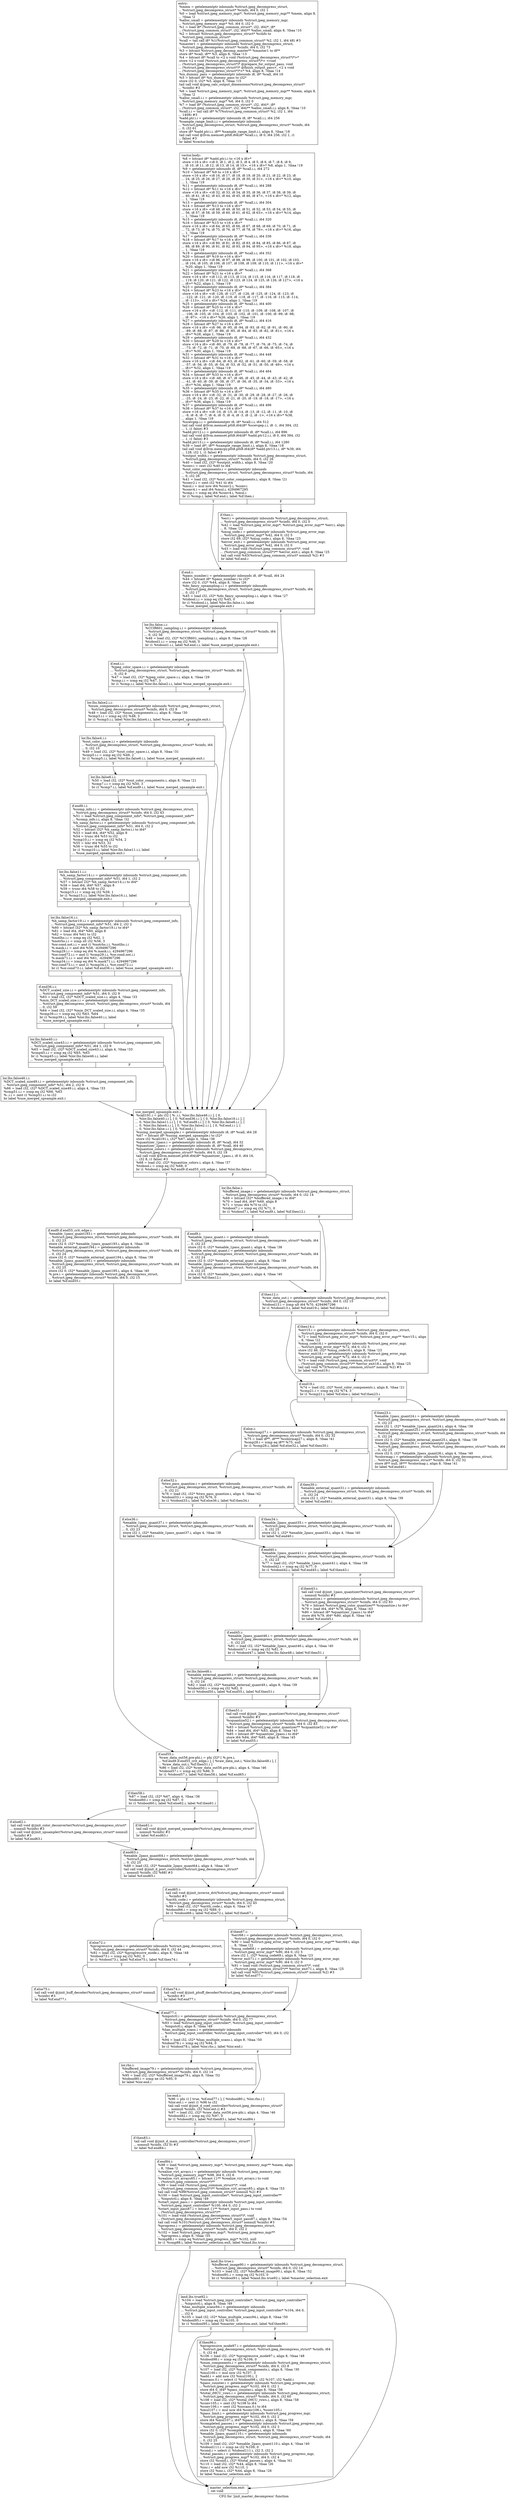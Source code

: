 digraph "CFG for 'jinit_master_decompress' function" {
	label="CFG for 'jinit_master_decompress' function";

	Node0x60f3b10 [shape=record,label="{entry:\l  %mem = getelementptr inbounds %struct.jpeg_decompress_struct,\l... %struct.jpeg_decompress_struct* %cinfo, i64 0, i32 1\l  %0 = load %struct.jpeg_memory_mgr*, %struct.jpeg_memory_mgr** %mem, align 8,\l... !tbaa !2\l  %alloc_small = getelementptr inbounds %struct.jpeg_memory_mgr,\l... %struct.jpeg_memory_mgr* %0, i64 0, i32 0\l  %1 = load i8* (%struct.jpeg_common_struct*, i32, i64)*, i8*\l... (%struct.jpeg_common_struct*, i32, i64)** %alloc_small, align 8, !tbaa !10\l  %2 = bitcast %struct.jpeg_decompress_struct* %cinfo to\l... %struct.jpeg_common_struct*\l  %call = tail call i8* %1(%struct.jpeg_common_struct* %2, i32 1, i64 48) #3\l  %master1 = getelementptr inbounds %struct.jpeg_decompress_struct,\l... %struct.jpeg_decompress_struct* %cinfo, i64 0, i32 73\l  %3 = bitcast %struct.jpeg_decomp_master** %master1 to i8**\l  store i8* %call, i8** %3, align 8, !tbaa !13\l  %4 = bitcast i8* %call to \<2 x void (%struct.jpeg_decompress_struct*)*\>*\l  store \<2 x void (%struct.jpeg_decompress_struct*)*\> \<void\l... (%struct.jpeg_decompress_struct*)* @prepare_for_output_pass, void\l... (%struct.jpeg_decompress_struct*)* @finish_output_pass\>, \<2 x void\l... (%struct.jpeg_decompress_struct*)*\>* %4, align 8, !tbaa !14\l  %is_dummy_pass = getelementptr inbounds i8, i8* %call, i64 16\l  %5 = bitcast i8* %is_dummy_pass to i32*\l  store i32 0, i32* %5, align 8, !tbaa !15\l  tail call void @jpeg_calc_output_dimensions(%struct.jpeg_decompress_struct*\l... %cinfo) #3\l  %6 = load %struct.jpeg_memory_mgr*, %struct.jpeg_memory_mgr** %mem, align 8,\l... !tbaa !2\l  %alloc_small.i.i = getelementptr inbounds %struct.jpeg_memory_mgr,\l... %struct.jpeg_memory_mgr* %6, i64 0, i32 0\l  %7 = load i8* (%struct.jpeg_common_struct*, i32, i64)*, i8*\l... (%struct.jpeg_common_struct*, i32, i64)** %alloc_small.i.i, align 8, !tbaa !10\l  %call.i.i = tail call i8* %7(%struct.jpeg_common_struct* %2, i32 1, i64\l... 1408) #3\l  %add.ptr.i.i = getelementptr inbounds i8, i8* %call.i.i, i64 256\l  %sample_range_limit.i.i = getelementptr inbounds\l... %struct.jpeg_decompress_struct, %struct.jpeg_decompress_struct* %cinfo, i64\l... 0, i32 61\l  store i8* %add.ptr.i.i, i8** %sample_range_limit.i.i, align 8, !tbaa !18\l  tail call void @llvm.memset.p0i8.i64(i8* %call.i.i, i8 0, i64 256, i32 1, i1\l... false) #3\l  br label %vector.body\l}"];
	Node0x60f3b10 -> Node0x6118500;
	Node0x6118500 [shape=record,label="{vector.body:                                      \l  %8 = bitcast i8* %add.ptr.i.i to \<16 x i8\>*\l  store \<16 x i8\> \<i8 0, i8 1, i8 2, i8 3, i8 4, i8 5, i8 6, i8 7, i8 8, i8 9,\l... i8 10, i8 11, i8 12, i8 13, i8 14, i8 15\>, \<16 x i8\>* %8, align 1, !tbaa !19\l  %9 = getelementptr inbounds i8, i8* %call.i.i, i64 272\l  %10 = bitcast i8* %9 to \<16 x i8\>*\l  store \<16 x i8\> \<i8 16, i8 17, i8 18, i8 19, i8 20, i8 21, i8 22, i8 23, i8\l... 24, i8 25, i8 26, i8 27, i8 28, i8 29, i8 30, i8 31\>, \<16 x i8\>* %10, align\l... 1, !tbaa !19\l  %11 = getelementptr inbounds i8, i8* %call.i.i, i64 288\l  %12 = bitcast i8* %11 to \<16 x i8\>*\l  store \<16 x i8\> \<i8 32, i8 33, i8 34, i8 35, i8 36, i8 37, i8 38, i8 39, i8\l... 40, i8 41, i8 42, i8 43, i8 44, i8 45, i8 46, i8 47\>, \<16 x i8\>* %12, align\l... 1, !tbaa !19\l  %13 = getelementptr inbounds i8, i8* %call.i.i, i64 304\l  %14 = bitcast i8* %13 to \<16 x i8\>*\l  store \<16 x i8\> \<i8 48, i8 49, i8 50, i8 51, i8 52, i8 53, i8 54, i8 55, i8\l... 56, i8 57, i8 58, i8 59, i8 60, i8 61, i8 62, i8 63\>, \<16 x i8\>* %14, align\l... 1, !tbaa !19\l  %15 = getelementptr inbounds i8, i8* %call.i.i, i64 320\l  %16 = bitcast i8* %15 to \<16 x i8\>*\l  store \<16 x i8\> \<i8 64, i8 65, i8 66, i8 67, i8 68, i8 69, i8 70, i8 71, i8\l... 72, i8 73, i8 74, i8 75, i8 76, i8 77, i8 78, i8 79\>, \<16 x i8\>* %16, align\l... 1, !tbaa !19\l  %17 = getelementptr inbounds i8, i8* %call.i.i, i64 336\l  %18 = bitcast i8* %17 to \<16 x i8\>*\l  store \<16 x i8\> \<i8 80, i8 81, i8 82, i8 83, i8 84, i8 85, i8 86, i8 87, i8\l... 88, i8 89, i8 90, i8 91, i8 92, i8 93, i8 94, i8 95\>, \<16 x i8\>* %18, align\l... 1, !tbaa !19\l  %19 = getelementptr inbounds i8, i8* %call.i.i, i64 352\l  %20 = bitcast i8* %19 to \<16 x i8\>*\l  store \<16 x i8\> \<i8 96, i8 97, i8 98, i8 99, i8 100, i8 101, i8 102, i8 103,\l... i8 104, i8 105, i8 106, i8 107, i8 108, i8 109, i8 110, i8 111\>, \<16 x i8\>*\l... %20, align 1, !tbaa !19\l  %21 = getelementptr inbounds i8, i8* %call.i.i, i64 368\l  %22 = bitcast i8* %21 to \<16 x i8\>*\l  store \<16 x i8\> \<i8 112, i8 113, i8 114, i8 115, i8 116, i8 117, i8 118, i8\l... 119, i8 120, i8 121, i8 122, i8 123, i8 124, i8 125, i8 126, i8 127\>, \<16 x\l... i8\>* %22, align 1, !tbaa !19\l  %23 = getelementptr inbounds i8, i8* %call.i.i, i64 384\l  %24 = bitcast i8* %23 to \<16 x i8\>*\l  store \<16 x i8\> \<i8 -128, i8 -127, i8 -126, i8 -125, i8 -124, i8 -123, i8\l... -122, i8 -121, i8 -120, i8 -119, i8 -118, i8 -117, i8 -116, i8 -115, i8 -114,\l... i8 -113\>, \<16 x i8\>* %24, align 1, !tbaa !19\l  %25 = getelementptr inbounds i8, i8* %call.i.i, i64 400\l  %26 = bitcast i8* %25 to \<16 x i8\>*\l  store \<16 x i8\> \<i8 -112, i8 -111, i8 -110, i8 -109, i8 -108, i8 -107, i8\l... -106, i8 -105, i8 -104, i8 -103, i8 -102, i8 -101, i8 -100, i8 -99, i8 -98,\l... i8 -97\>, \<16 x i8\>* %26, align 1, !tbaa !19\l  %27 = getelementptr inbounds i8, i8* %call.i.i, i64 416\l  %28 = bitcast i8* %27 to \<16 x i8\>*\l  store \<16 x i8\> \<i8 -96, i8 -95, i8 -94, i8 -93, i8 -92, i8 -91, i8 -90, i8\l... -89, i8 -88, i8 -87, i8 -86, i8 -85, i8 -84, i8 -83, i8 -82, i8 -81\>, \<16 x\l... i8\>* %28, align 1, !tbaa !19\l  %29 = getelementptr inbounds i8, i8* %call.i.i, i64 432\l  %30 = bitcast i8* %29 to \<16 x i8\>*\l  store \<16 x i8\> \<i8 -80, i8 -79, i8 -78, i8 -77, i8 -76, i8 -75, i8 -74, i8\l... -73, i8 -72, i8 -71, i8 -70, i8 -69, i8 -68, i8 -67, i8 -66, i8 -65\>, \<16 x\l... i8\>* %30, align 1, !tbaa !19\l  %31 = getelementptr inbounds i8, i8* %call.i.i, i64 448\l  %32 = bitcast i8* %31 to \<16 x i8\>*\l  store \<16 x i8\> \<i8 -64, i8 -63, i8 -62, i8 -61, i8 -60, i8 -59, i8 -58, i8\l... -57, i8 -56, i8 -55, i8 -54, i8 -53, i8 -52, i8 -51, i8 -50, i8 -49\>, \<16 x\l... i8\>* %32, align 1, !tbaa !19\l  %33 = getelementptr inbounds i8, i8* %call.i.i, i64 464\l  %34 = bitcast i8* %33 to \<16 x i8\>*\l  store \<16 x i8\> \<i8 -48, i8 -47, i8 -46, i8 -45, i8 -44, i8 -43, i8 -42, i8\l... -41, i8 -40, i8 -39, i8 -38, i8 -37, i8 -36, i8 -35, i8 -34, i8 -33\>, \<16 x\l... i8\>* %34, align 1, !tbaa !19\l  %35 = getelementptr inbounds i8, i8* %call.i.i, i64 480\l  %36 = bitcast i8* %35 to \<16 x i8\>*\l  store \<16 x i8\> \<i8 -32, i8 -31, i8 -30, i8 -29, i8 -28, i8 -27, i8 -26, i8\l... -25, i8 -24, i8 -23, i8 -22, i8 -21, i8 -20, i8 -19, i8 -18, i8 -17\>, \<16 x\l... i8\>* %36, align 1, !tbaa !19\l  %37 = getelementptr inbounds i8, i8* %call.i.i, i64 496\l  %38 = bitcast i8* %37 to \<16 x i8\>*\l  store \<16 x i8\> \<i8 -16, i8 -15, i8 -14, i8 -13, i8 -12, i8 -11, i8 -10, i8\l... -9, i8 -8, i8 -7, i8 -6, i8 -5, i8 -4, i8 -3, i8 -2, i8 -1\>, \<16 x i8\>* %38,\l... align 1, !tbaa !19\l  %scevgep.i.i = getelementptr i8, i8* %call.i.i, i64 512\l  tail call void @llvm.memset.p0i8.i64(i8* %scevgep.i.i, i8 -1, i64 384, i32\l... 1, i1 false) #3\l  %add.ptr12.i.i = getelementptr inbounds i8, i8* %call.i.i, i64 896\l  tail call void @llvm.memset.p0i8.i64(i8* %add.ptr12.i.i, i8 0, i64 384, i32\l... 1, i1 false) #3\l  %add.ptr13.i.i = getelementptr inbounds i8, i8* %call.i.i, i64 1280\l  %39 = load i8*, i8** %sample_range_limit.i.i, align 8, !tbaa !18\l  tail call void @llvm.memcpy.p0i8.p0i8.i64(i8* %add.ptr13.i.i, i8* %39, i64\l... 128, i32 1, i1 false) #3\l  %output_width.i = getelementptr inbounds %struct.jpeg_decompress_struct,\l... %struct.jpeg_decompress_struct* %cinfo, i64 0, i32 26\l  %40 = load i32, i32* %output_width.i, align 8, !tbaa !20\l  %conv.i = zext i32 %40 to i64\l  %out_color_components.i = getelementptr inbounds\l... %struct.jpeg_decompress_struct, %struct.jpeg_decompress_struct* %cinfo, i64\l... 0, i32 28\l  %41 = load i32, i32* %out_color_components.i, align 8, !tbaa !21\l  %conv2.i = sext i32 %41 to i64\l  %mul.i = mul nsw i64 %conv2.i, %conv.i\l  %conv4.i = and i64 %mul.i, 4294967295\l  %cmp.i = icmp eq i64 %conv4.i, %mul.i\l  br i1 %cmp.i, label %if.end.i, label %if.then.i\l|{<s0>T|<s1>F}}"];
	Node0x6118500:s0 -> Node0x6125e10;
	Node0x6118500:s1 -> Node0x6125ec0;
	Node0x6125ec0 [shape=record,label="{if.then.i:                                        \l  %err.i = getelementptr inbounds %struct.jpeg_decompress_struct,\l... %struct.jpeg_decompress_struct* %cinfo, i64 0, i32 0\l  %42 = load %struct.jpeg_error_mgr*, %struct.jpeg_error_mgr** %err.i, align\l... 8, !tbaa !22\l  %msg_code.i = getelementptr inbounds %struct.jpeg_error_mgr,\l... %struct.jpeg_error_mgr* %42, i64 0, i32 5\l  store i32 69, i32* %msg_code.i, align 8, !tbaa !23\l  %error_exit.i = getelementptr inbounds %struct.jpeg_error_mgr,\l... %struct.jpeg_error_mgr* %42, i64 0, i32 0\l  %43 = load void (%struct.jpeg_common_struct*)*, void\l... (%struct.jpeg_common_struct*)** %error_exit.i, align 8, !tbaa !25\l  tail call void %43(%struct.jpeg_common_struct* nonnull %2) #3\l  br label %if.end.i\l}"];
	Node0x6125ec0 -> Node0x6125e10;
	Node0x6125e10 [shape=record,label="{if.end.i:                                         \l  %pass_number.i = getelementptr inbounds i8, i8* %call, i64 24\l  %44 = bitcast i8* %pass_number.i to i32*\l  store i32 0, i32* %44, align 8, !tbaa !26\l  %do_fancy_upsampling.i.i = getelementptr inbounds\l... %struct.jpeg_decompress_struct, %struct.jpeg_decompress_struct* %cinfo, i64\l... 0, i32 17\l  %45 = load i32, i32* %do_fancy_upsampling.i.i, align 4, !tbaa !27\l  %tobool.i.i = icmp eq i32 %45, 0\l  br i1 %tobool.i.i, label %lor.lhs.false.i.i, label\l... %use_merged_upsample.exit.i\l|{<s0>T|<s1>F}}"];
	Node0x6125e10:s0 -> Node0x6127170;
	Node0x6125e10:s1 -> Node0x6127270;
	Node0x6127170 [shape=record,label="{lor.lhs.false.i.i:                                \l  %CCIR601_sampling.i.i = getelementptr inbounds\l... %struct.jpeg_decompress_struct, %struct.jpeg_decompress_struct* %cinfo, i64\l... 0, i32 56\l  %46 = load i32, i32* %CCIR601_sampling.i.i, align 8, !tbaa !28\l  %tobool1.i.i = icmp eq i32 %46, 0\l  br i1 %tobool1.i.i, label %if.end.i.i, label %use_merged_upsample.exit.i\l|{<s0>T|<s1>F}}"];
	Node0x6127170:s0 -> Node0x6127bb0;
	Node0x6127170:s1 -> Node0x6127270;
	Node0x6127bb0 [shape=record,label="{if.end.i.i:                                       \l  %jpeg_color_space.i.i = getelementptr inbounds\l... %struct.jpeg_decompress_struct, %struct.jpeg_decompress_struct* %cinfo, i64\l... 0, i32 9\l  %47 = load i32, i32* %jpeg_color_space.i.i, align 4, !tbaa !29\l  %cmp.i.i = icmp eq i32 %47, 3\l  br i1 %cmp.i.i, label %lor.lhs.false2.i.i, label %use_merged_upsample.exit.i\l|{<s0>T|<s1>F}}"];
	Node0x6127bb0:s0 -> Node0x6127fa0;
	Node0x6127bb0:s1 -> Node0x6127270;
	Node0x6127fa0 [shape=record,label="{lor.lhs.false2.i.i:                               \l  %num_components.i.i = getelementptr inbounds %struct.jpeg_decompress_struct,\l... %struct.jpeg_decompress_struct* %cinfo, i64 0, i32 8\l  %48 = load i32, i32* %num_components.i.i, align 8, !tbaa !30\l  %cmp3.i.i = icmp eq i32 %48, 3\l  br i1 %cmp3.i.i, label %lor.lhs.false4.i.i, label %use_merged_upsample.exit.i\l|{<s0>T|<s1>F}}"];
	Node0x6127fa0:s0 -> Node0x61288f0;
	Node0x6127fa0:s1 -> Node0x6127270;
	Node0x61288f0 [shape=record,label="{lor.lhs.false4.i.i:                               \l  %out_color_space.i.i = getelementptr inbounds\l... %struct.jpeg_decompress_struct, %struct.jpeg_decompress_struct* %cinfo, i64\l... 0, i32 10\l  %49 = load i32, i32* %out_color_space.i.i, align 8, !tbaa !31\l  %cmp5.i.i = icmp eq i32 %49, 2\l  br i1 %cmp5.i.i, label %lor.lhs.false6.i.i, label %use_merged_upsample.exit.i\l|{<s0>T|<s1>F}}"];
	Node0x61288f0:s0 -> Node0x61291f0;
	Node0x61288f0:s1 -> Node0x6127270;
	Node0x61291f0 [shape=record,label="{lor.lhs.false6.i.i:                               \l  %50 = load i32, i32* %out_color_components.i, align 8, !tbaa !21\l  %cmp7.i.i = icmp eq i32 %50, 3\l  br i1 %cmp7.i.i, label %if.end9.i.i, label %use_merged_upsample.exit.i\l|{<s0>T|<s1>F}}"];
	Node0x61291f0:s0 -> Node0x61293e0;
	Node0x61291f0:s1 -> Node0x6127270;
	Node0x61293e0 [shape=record,label="{if.end9.i.i:                                      \l  %comp_info.i.i = getelementptr inbounds %struct.jpeg_decompress_struct,\l... %struct.jpeg_decompress_struct* %cinfo, i64 0, i32 43\l  %51 = load %struct.jpeg_component_info*, %struct.jpeg_component_info**\l... %comp_info.i.i, align 8, !tbaa !32\l  %h_samp_factor.i.i = getelementptr inbounds %struct.jpeg_component_info,\l... %struct.jpeg_component_info* %51, i64 0, i32 2\l  %52 = bitcast i32* %h_samp_factor.i.i to i64*\l  %53 = load i64, i64* %52, align 8\l  %54 = trunc i64 %53 to i32\l  %cmp10.i.i = icmp eq i32 %54, 2\l  %55 = lshr i64 %53, 32\l  %56 = trunc i64 %55 to i32\l  br i1 %cmp10.i.i, label %lor.lhs.false11.i.i, label\l... %use_merged_upsample.exit.i\l|{<s0>T|<s1>F}}"];
	Node0x61293e0:s0 -> Node0x6126200;
	Node0x61293e0:s1 -> Node0x6127270;
	Node0x6126200 [shape=record,label="{lor.lhs.false11.i.i:                              \l  %h_samp_factor14.i.i = getelementptr inbounds %struct.jpeg_component_info,\l... %struct.jpeg_component_info* %51, i64 1, i32 2\l  %57 = bitcast i32* %h_samp_factor14.i.i to i64*\l  %58 = load i64, i64* %57, align 8\l  %59 = trunc i64 %58 to i32\l  %cmp15.i.i = icmp eq i32 %59, 1\l  br i1 %cmp15.i.i, label %lor.lhs.false16.i.i, label\l... %use_merged_upsample.exit.i\l|{<s0>T|<s1>F}}"];
	Node0x6126200:s0 -> Node0x612a080;
	Node0x6126200:s1 -> Node0x6127270;
	Node0x612a080 [shape=record,label="{lor.lhs.false16.i.i:                              \l  %h_samp_factor19.i.i = getelementptr inbounds %struct.jpeg_component_info,\l... %struct.jpeg_component_info* %51, i64 2, i32 2\l  %60 = bitcast i32* %h_samp_factor19.i.i to i64*\l  %61 = load i64, i64* %60, align 8\l  %62 = trunc i64 %61 to i32\l  %notlhs.i.i = icmp eq i32 %62, 1\l  %notrhs.i.i = icmp slt i32 %56, 3\l  %or.cond.not.i.i = and i1 %notrhs.i.i, %notlhs.i.i\l  %.mask.i.i = and i64 %58, -4294967296\l  %cmp29.i.i = icmp eq i64 %.mask.i.i, 4294967296\l  %or.cond72.i.i = and i1 %cmp29.i.i, %or.cond.not.i.i\l  %.mask71.i.i = and i64 %61, -4294967296\l  %cmp34.i.i = icmp eq i64 %.mask71.i.i, 4294967296\l  %or.cond73.i.i = and i1 %cmp34.i.i, %or.cond72.i.i\l  br i1 %or.cond73.i.i, label %if.end36.i.i, label %use_merged_upsample.exit.i\l|{<s0>T|<s1>F}}"];
	Node0x612a080:s0 -> Node0x612a980;
	Node0x612a080:s1 -> Node0x6127270;
	Node0x612a980 [shape=record,label="{if.end36.i.i:                                     \l  %DCT_scaled_size.i.i = getelementptr inbounds %struct.jpeg_component_info,\l... %struct.jpeg_component_info* %51, i64 0, i32 9\l  %63 = load i32, i32* %DCT_scaled_size.i.i, align 4, !tbaa !33\l  %min_DCT_scaled_size.i.i = getelementptr inbounds\l... %struct.jpeg_decompress_struct, %struct.jpeg_decompress_struct* %cinfo, i64\l... 0, i32 59\l  %64 = load i32, i32* %min_DCT_scaled_size.i.i, align 4, !tbaa !35\l  %cmp39.i.i = icmp eq i32 %63, %64\l  br i1 %cmp39.i.i, label %lor.lhs.false40.i.i, label\l... %use_merged_upsample.exit.i\l|{<s0>T|<s1>F}}"];
	Node0x612a980:s0 -> Node0x6105c40;
	Node0x612a980:s1 -> Node0x6127270;
	Node0x6105c40 [shape=record,label="{lor.lhs.false40.i.i:                              \l  %DCT_scaled_size43.i.i = getelementptr inbounds %struct.jpeg_component_info,\l... %struct.jpeg_component_info* %51, i64 1, i32 9\l  %65 = load i32, i32* %DCT_scaled_size43.i.i, align 4, !tbaa !33\l  %cmp45.i.i = icmp eq i32 %65, %63\l  br i1 %cmp45.i.i, label %lor.lhs.false46.i.i, label\l... %use_merged_upsample.exit.i\l|{<s0>T|<s1>F}}"];
	Node0x6105c40:s0 -> Node0x612b2e0;
	Node0x6105c40:s1 -> Node0x6127270;
	Node0x612b2e0 [shape=record,label="{lor.lhs.false46.i.i:                              \l  %DCT_scaled_size49.i.i = getelementptr inbounds %struct.jpeg_component_info,\l... %struct.jpeg_component_info* %51, i64 2, i32 9\l  %66 = load i32, i32* %DCT_scaled_size49.i.i, align 4, !tbaa !33\l  %cmp51.i.i = icmp eq i32 %66, %63\l  %..i.i = zext i1 %cmp51.i.i to i32\l  br label %use_merged_upsample.exit.i\l}"];
	Node0x612b2e0 -> Node0x6127270;
	Node0x6127270 [shape=record,label="{use_merged_upsample.exit.i:                       \l  %call191.i = phi i32 [ %..i.i, %lor.lhs.false46.i.i ], [ 0,\l... %lor.lhs.false40.i.i ], [ 0, %if.end36.i.i ], [ 0, %lor.lhs.false16.i.i ], [\l... 0, %lor.lhs.false11.i.i ], [ 0, %if.end9.i.i ], [ 0, %lor.lhs.false6.i.i ], [\l... 0, %lor.lhs.false4.i.i ], [ 0, %lor.lhs.false2.i.i ], [ 0, %if.end.i.i ], [\l... 0, %lor.lhs.false.i.i ], [ 0, %if.end.i ]\l  %using_merged_upsample.i = getelementptr inbounds i8, i8* %call, i64 28\l  %67 = bitcast i8* %using_merged_upsample.i to i32*\l  store i32 %call191.i, i32* %67, align 4, !tbaa !36\l  %quantizer_1pass.i = getelementptr inbounds i8, i8* %call, i64 32\l  %quantizer_2pass.i = getelementptr inbounds i8, i8* %call, i64 40\l  %quantize_colors.i = getelementptr inbounds %struct.jpeg_decompress_struct,\l... %struct.jpeg_decompress_struct* %cinfo, i64 0, i32 19\l  tail call void @llvm.memset.p0i8.i64(i8* %quantizer_1pass.i, i8 0, i64 16,\l... i32 8, i1 false) #3\l  %68 = load i32, i32* %quantize_colors.i, align 4, !tbaa !37\l  %tobool.i = icmp eq i32 %68, 0\l  br i1 %tobool.i, label %if.end9.if.end55_crit_edge.i, label %lor.lhs.false.i\l|{<s0>T|<s1>F}}"];
	Node0x6127270:s0 -> Node0x612c050;
	Node0x6127270:s1 -> Node0x612c170;
	Node0x612c170 [shape=record,label="{lor.lhs.false.i:                                  \l  %buffered_image.i = getelementptr inbounds %struct.jpeg_decompress_struct,\l... %struct.jpeg_decompress_struct* %cinfo, i64 0, i32 14\l  %69 = bitcast i32* %buffered_image.i to i64*\l  %70 = load i64, i64* %69, align 8\l  %71 = trunc i64 %70 to i32\l  %tobool7.i = icmp eq i32 %71, 0\l  br i1 %tobool7.i, label %if.end9.i, label %if.then12.i\l|{<s0>T|<s1>F}}"];
	Node0x612c170:s0 -> Node0x612c500;
	Node0x612c170:s1 -> Node0x612c5e0;
	Node0x612c500 [shape=record,label="{if.end9.i:                                        \l  %enable_1pass_quant.i = getelementptr inbounds\l... %struct.jpeg_decompress_struct, %struct.jpeg_decompress_struct* %cinfo, i64\l... 0, i32 23\l  store i32 0, i32* %enable_1pass_quant.i, align 4, !tbaa !38\l  %enable_external_quant.i = getelementptr inbounds\l... %struct.jpeg_decompress_struct, %struct.jpeg_decompress_struct* %cinfo, i64\l... 0, i32 24\l  store i32 0, i32* %enable_external_quant.i, align 8, !tbaa !39\l  %enable_2pass_quant.i = getelementptr inbounds\l... %struct.jpeg_decompress_struct, %struct.jpeg_decompress_struct* %cinfo, i64\l... 0, i32 25\l  store i32 0, i32* %enable_2pass_quant.i, align 4, !tbaa !40\l  br label %if.then12.i\l}"];
	Node0x612c500 -> Node0x612c5e0;
	Node0x612c050 [shape=record,label="{if.end9.if.end55_crit_edge.i:                     \l  %enable_1pass_quant193.i = getelementptr inbounds\l... %struct.jpeg_decompress_struct, %struct.jpeg_decompress_struct* %cinfo, i64\l... 0, i32 23\l  store i32 0, i32* %enable_1pass_quant193.i, align 4, !tbaa !38\l  %enable_external_quant194.i = getelementptr inbounds\l... %struct.jpeg_decompress_struct, %struct.jpeg_decompress_struct* %cinfo, i64\l... 0, i32 24\l  store i32 0, i32* %enable_external_quant194.i, align 8, !tbaa !39\l  %enable_2pass_quant195.i = getelementptr inbounds\l... %struct.jpeg_decompress_struct, %struct.jpeg_decompress_struct* %cinfo, i64\l... 0, i32 25\l  store i32 0, i32* %enable_2pass_quant195.i, align 4, !tbaa !40\l  %.pre.i = getelementptr inbounds %struct.jpeg_decompress_struct,\l... %struct.jpeg_decompress_struct* %cinfo, i64 0, i32 15\l  br label %if.end55.i\l}"];
	Node0x612c050 -> Node0x610e4e0;
	Node0x612c5e0 [shape=record,label="{if.then12.i:                                      \l  %raw_data_out.i = getelementptr inbounds %struct.jpeg_decompress_struct,\l... %struct.jpeg_decompress_struct* %cinfo, i64 0, i32 15\l  %tobool13.i = icmp ult i64 %70, 4294967296\l  br i1 %tobool13.i, label %if.end19.i, label %if.then14.i\l|{<s0>T|<s1>F}}"];
	Node0x612c5e0:s0 -> Node0x610e710;
	Node0x612c5e0:s1 -> Node0x610e790;
	Node0x610e790 [shape=record,label="{if.then14.i:                                      \l  %err15.i = getelementptr inbounds %struct.jpeg_decompress_struct,\l... %struct.jpeg_decompress_struct* %cinfo, i64 0, i32 0\l  %72 = load %struct.jpeg_error_mgr*, %struct.jpeg_error_mgr** %err15.i, align\l... 8, !tbaa !22\l  %msg_code16.i = getelementptr inbounds %struct.jpeg_error_mgr,\l... %struct.jpeg_error_mgr* %72, i64 0, i32 5\l  store i32 46, i32* %msg_code16.i, align 8, !tbaa !23\l  %error_exit18.i = getelementptr inbounds %struct.jpeg_error_mgr,\l... %struct.jpeg_error_mgr* %72, i64 0, i32 0\l  %73 = load void (%struct.jpeg_common_struct*)*, void\l... (%struct.jpeg_common_struct*)** %error_exit18.i, align 8, !tbaa !25\l  tail call void %73(%struct.jpeg_common_struct* nonnull %2) #3\l  br label %if.end19.i\l}"];
	Node0x610e790 -> Node0x610e710;
	Node0x610e710 [shape=record,label="{if.end19.i:                                       \l  %74 = load i32, i32* %out_color_components.i, align 8, !tbaa !21\l  %cmp21.i = icmp eq i32 %74, 3\l  br i1 %cmp21.i, label %if.else.i, label %if.then23.i\l|{<s0>T|<s1>F}}"];
	Node0x610e710:s0 -> Node0x612f8e0;
	Node0x610e710:s1 -> Node0x612f990;
	Node0x612f990 [shape=record,label="{if.then23.i:                                      \l  %enable_1pass_quant24.i = getelementptr inbounds\l... %struct.jpeg_decompress_struct, %struct.jpeg_decompress_struct* %cinfo, i64\l... 0, i32 23\l  store i32 1, i32* %enable_1pass_quant24.i, align 4, !tbaa !38\l  %enable_external_quant25.i = getelementptr inbounds\l... %struct.jpeg_decompress_struct, %struct.jpeg_decompress_struct* %cinfo, i64\l... 0, i32 24\l  store i32 0, i32* %enable_external_quant25.i, align 8, !tbaa !39\l  %enable_2pass_quant26.i = getelementptr inbounds\l... %struct.jpeg_decompress_struct, %struct.jpeg_decompress_struct* %cinfo, i64\l... 0, i32 25\l  store i32 0, i32* %enable_2pass_quant26.i, align 4, !tbaa !40\l  %colormap.i = getelementptr inbounds %struct.jpeg_decompress_struct,\l... %struct.jpeg_decompress_struct* %cinfo, i64 0, i32 32\l  store i8** null, i8*** %colormap.i, align 8, !tbaa !41\l  br label %if.end40.i\l}"];
	Node0x612f990 -> Node0x612fa10;
	Node0x612f8e0 [shape=record,label="{if.else.i:                                        \l  %colormap27.i = getelementptr inbounds %struct.jpeg_decompress_struct,\l... %struct.jpeg_decompress_struct* %cinfo, i64 0, i32 32\l  %75 = load i8**, i8*** %colormap27.i, align 8, !tbaa !41\l  %cmp28.i = icmp eq i8** %75, null\l  br i1 %cmp28.i, label %if.else32.i, label %if.then30.i\l|{<s0>T|<s1>F}}"];
	Node0x612f8e0:s0 -> Node0x61308a0;
	Node0x612f8e0:s1 -> Node0x6130980;
	Node0x6130980 [shape=record,label="{if.then30.i:                                      \l  %enable_external_quant31.i = getelementptr inbounds\l... %struct.jpeg_decompress_struct, %struct.jpeg_decompress_struct* %cinfo, i64\l... 0, i32 24\l  store i32 1, i32* %enable_external_quant31.i, align 8, !tbaa !39\l  br label %if.end40.i\l}"];
	Node0x6130980 -> Node0x612fa10;
	Node0x61308a0 [shape=record,label="{if.else32.i:                                      \l  %two_pass_quantize.i = getelementptr inbounds\l... %struct.jpeg_decompress_struct, %struct.jpeg_decompress_struct* %cinfo, i64\l... 0, i32 21\l  %76 = load i32, i32* %two_pass_quantize.i, align 4, !tbaa !42\l  %tobool33.i = icmp eq i32 %76, 0\l  br i1 %tobool33.i, label %if.else36.i, label %if.then34.i\l|{<s0>T|<s1>F}}"];
	Node0x61308a0:s0 -> Node0x6108f90;
	Node0x61308a0:s1 -> Node0x6109040;
	Node0x6109040 [shape=record,label="{if.then34.i:                                      \l  %enable_2pass_quant35.i = getelementptr inbounds\l... %struct.jpeg_decompress_struct, %struct.jpeg_decompress_struct* %cinfo, i64\l... 0, i32 25\l  store i32 1, i32* %enable_2pass_quant35.i, align 4, !tbaa !40\l  br label %if.end40.i\l}"];
	Node0x6109040 -> Node0x612fa10;
	Node0x6108f90 [shape=record,label="{if.else36.i:                                      \l  %enable_1pass_quant37.i = getelementptr inbounds\l... %struct.jpeg_decompress_struct, %struct.jpeg_decompress_struct* %cinfo, i64\l... 0, i32 23\l  store i32 1, i32* %enable_1pass_quant37.i, align 4, !tbaa !38\l  br label %if.end40.i\l}"];
	Node0x6108f90 -> Node0x612fa10;
	Node0x612fa10 [shape=record,label="{if.end40.i:                                       \l  %enable_1pass_quant41.i = getelementptr inbounds\l... %struct.jpeg_decompress_struct, %struct.jpeg_decompress_struct* %cinfo, i64\l... 0, i32 23\l  %77 = load i32, i32* %enable_1pass_quant41.i, align 4, !tbaa !38\l  %tobool42.i = icmp eq i32 %77, 0\l  br i1 %tobool42.i, label %if.end45.i, label %if.then43.i\l|{<s0>T|<s1>F}}"];
	Node0x612fa10:s0 -> Node0x61095d0;
	Node0x612fa10:s1 -> Node0x61096b0;
	Node0x61096b0 [shape=record,label="{if.then43.i:                                      \l  tail call void @jinit_1pass_quantizer(%struct.jpeg_decompress_struct*\l... nonnull %cinfo) #3\l  %cquantize.i = getelementptr inbounds %struct.jpeg_decompress_struct,\l... %struct.jpeg_decompress_struct* %cinfo, i64 0, i32 83\l  %78 = bitcast %struct.jpeg_color_quantizer** %cquantize.i to i64*\l  %79 = load i64, i64* %78, align 8, !tbaa !43\l  %80 = bitcast i8* %quantizer_1pass.i to i64*\l  store i64 %79, i64* %80, align 8, !tbaa !44\l  br label %if.end45.i\l}"];
	Node0x61096b0 -> Node0x61095d0;
	Node0x61095d0 [shape=record,label="{if.end45.i:                                       \l  %enable_2pass_quant46.i = getelementptr inbounds\l... %struct.jpeg_decompress_struct, %struct.jpeg_decompress_struct* %cinfo, i64\l... 0, i32 25\l  %81 = load i32, i32* %enable_2pass_quant46.i, align 4, !tbaa !40\l  %tobool47.i = icmp eq i32 %81, 0\l  br i1 %tobool47.i, label %lor.lhs.false48.i, label %if.then51.i\l|{<s0>T|<s1>F}}"];
	Node0x61095d0:s0 -> Node0x610a620;
	Node0x61095d0:s1 -> Node0x610a720;
	Node0x610a620 [shape=record,label="{lor.lhs.false48.i:                                \l  %enable_external_quant49.i = getelementptr inbounds\l... %struct.jpeg_decompress_struct, %struct.jpeg_decompress_struct* %cinfo, i64\l... 0, i32 24\l  %82 = load i32, i32* %enable_external_quant49.i, align 8, !tbaa !39\l  %tobool50.i = icmp eq i32 %82, 0\l  br i1 %tobool50.i, label %if.end55.i, label %if.then51.i\l|{<s0>T|<s1>F}}"];
	Node0x610a620:s0 -> Node0x610e4e0;
	Node0x610a620:s1 -> Node0x610a720;
	Node0x610a720 [shape=record,label="{if.then51.i:                                      \l  tail call void @jinit_2pass_quantizer(%struct.jpeg_decompress_struct*\l... nonnull %cinfo) #3\l  %cquantize52.i = getelementptr inbounds %struct.jpeg_decompress_struct,\l... %struct.jpeg_decompress_struct* %cinfo, i64 0, i32 83\l  %83 = bitcast %struct.jpeg_color_quantizer** %cquantize52.i to i64*\l  %84 = load i64, i64* %83, align 8, !tbaa !43\l  %85 = bitcast i8* %quantizer_2pass.i to i64*\l  store i64 %84, i64* %85, align 8, !tbaa !45\l  br label %if.end55.i\l}"];
	Node0x610a720 -> Node0x610e4e0;
	Node0x610e4e0 [shape=record,label="{if.end55.i:                                       \l  %raw_data_out56.pre-phi.i = phi i32* [ %.pre.i,\l... %if.end9.if.end55_crit_edge.i ], [ %raw_data_out.i, %lor.lhs.false48.i ], [\l... %raw_data_out.i, %if.then51.i ]\l  %86 = load i32, i32* %raw_data_out56.pre-phi.i, align 4, !tbaa !46\l  %tobool57.i = icmp eq i32 %86, 0\l  br i1 %tobool57.i, label %if.then58.i, label %if.end65.i\l|{<s0>T|<s1>F}}"];
	Node0x610e4e0:s0 -> Node0x6135880;
	Node0x610e4e0:s1 -> Node0x6135960;
	Node0x6135880 [shape=record,label="{if.then58.i:                                      \l  %87 = load i32, i32* %67, align 4, !tbaa !36\l  %tobool60.i = icmp eq i32 %87, 0\l  br i1 %tobool60.i, label %if.else62.i, label %if.then61.i\l|{<s0>T|<s1>F}}"];
	Node0x6135880:s0 -> Node0x6136160;
	Node0x6135880:s1 -> Node0x6136240;
	Node0x6136240 [shape=record,label="{if.then61.i:                                      \l  tail call void @jinit_merged_upsampler(%struct.jpeg_decompress_struct*\l... nonnull %cinfo) #3\l  br label %if.end63.i\l}"];
	Node0x6136240 -> Node0x6136640;
	Node0x6136160 [shape=record,label="{if.else62.i:                                      \l  tail call void @jinit_color_deconverter(%struct.jpeg_decompress_struct*\l... nonnull %cinfo) #3\l  tail call void @jinit_upsampler(%struct.jpeg_decompress_struct* nonnull\l... %cinfo) #3\l  br label %if.end63.i\l}"];
	Node0x6136160 -> Node0x6136640;
	Node0x6136640 [shape=record,label="{if.end63.i:                                       \l  %enable_2pass_quant64.i = getelementptr inbounds\l... %struct.jpeg_decompress_struct, %struct.jpeg_decompress_struct* %cinfo, i64\l... 0, i32 25\l  %88 = load i32, i32* %enable_2pass_quant64.i, align 4, !tbaa !40\l  tail call void @jinit_d_post_controller(%struct.jpeg_decompress_struct*\l... nonnull %cinfo, i32 %88) #3\l  br label %if.end65.i\l}"];
	Node0x6136640 -> Node0x6135960;
	Node0x6135960 [shape=record,label="{if.end65.i:                                       \l  tail call void @jinit_inverse_dct(%struct.jpeg_decompress_struct* nonnull\l... %cinfo) #3\l  %arith_code.i = getelementptr inbounds %struct.jpeg_decompress_struct,\l... %struct.jpeg_decompress_struct* %cinfo, i64 0, i32 45\l  %89 = load i32, i32* %arith_code.i, align 4, !tbaa !47\l  %tobool66.i = icmp eq i32 %89, 0\l  br i1 %tobool66.i, label %if.else72.i, label %if.then67.i\l|{<s0>T|<s1>F}}"];
	Node0x6135960:s0 -> Node0x6137640;
	Node0x6135960:s1 -> Node0x6137720;
	Node0x6137720 [shape=record,label="{if.then67.i:                                      \l  %err68.i = getelementptr inbounds %struct.jpeg_decompress_struct,\l... %struct.jpeg_decompress_struct* %cinfo, i64 0, i32 0\l  %90 = load %struct.jpeg_error_mgr*, %struct.jpeg_error_mgr** %err68.i, align\l... 8, !tbaa !22\l  %msg_code69.i = getelementptr inbounds %struct.jpeg_error_mgr,\l... %struct.jpeg_error_mgr* %90, i64 0, i32 5\l  store i32 1, i32* %msg_code69.i, align 8, !tbaa !23\l  %error_exit71.i = getelementptr inbounds %struct.jpeg_error_mgr,\l... %struct.jpeg_error_mgr* %90, i64 0, i32 0\l  %91 = load void (%struct.jpeg_common_struct*)*, void\l... (%struct.jpeg_common_struct*)** %error_exit71.i, align 8, !tbaa !25\l  tail call void %91(%struct.jpeg_common_struct* nonnull %2) #3\l  br label %if.end77.i\l}"];
	Node0x6137720 -> Node0x6137cf0;
	Node0x6137640 [shape=record,label="{if.else72.i:                                      \l  %progressive_mode.i = getelementptr inbounds %struct.jpeg_decompress_struct,\l... %struct.jpeg_decompress_struct* %cinfo, i64 0, i32 44\l  %92 = load i32, i32* %progressive_mode.i, align 8, !tbaa !48\l  %tobool73.i = icmp eq i32 %92, 0\l  br i1 %tobool73.i, label %if.else75.i, label %if.then74.i\l|{<s0>T|<s1>F}}"];
	Node0x6137640:s0 -> Node0x6138130;
	Node0x6137640:s1 -> Node0x6138210;
	Node0x6138210 [shape=record,label="{if.then74.i:                                      \l  tail call void @jinit_phuff_decoder(%struct.jpeg_decompress_struct* nonnull\l... %cinfo) #3\l  br label %if.end77.i\l}"];
	Node0x6138210 -> Node0x6137cf0;
	Node0x6138130 [shape=record,label="{if.else75.i:                                      \l  tail call void @jinit_huff_decoder(%struct.jpeg_decompress_struct* nonnull\l... %cinfo) #3\l  br label %if.end77.i\l}"];
	Node0x6138130 -> Node0x6137cf0;
	Node0x6137cf0 [shape=record,label="{if.end77.i:                                       \l  %inputctl.i = getelementptr inbounds %struct.jpeg_decompress_struct,\l... %struct.jpeg_decompress_struct* %cinfo, i64 0, i32 77\l  %93 = load %struct.jpeg_input_controller*, %struct.jpeg_input_controller**\l... %inputctl.i, align 8, !tbaa !49\l  %has_multiple_scans.i = getelementptr inbounds\l... %struct.jpeg_input_controller, %struct.jpeg_input_controller* %93, i64 0, i32\l... 4\l  %94 = load i32, i32* %has_multiple_scans.i, align 8, !tbaa !50\l  %tobool78.i = icmp eq i32 %94, 0\l  br i1 %tobool78.i, label %lor.rhs.i, label %lor.end.i\l|{<s0>T|<s1>F}}"];
	Node0x6137cf0:s0 -> Node0x6138e10;
	Node0x6137cf0:s1 -> Node0x6138ef0;
	Node0x6138e10 [shape=record,label="{lor.rhs.i:                                        \l  %buffered_image79.i = getelementptr inbounds %struct.jpeg_decompress_struct,\l... %struct.jpeg_decompress_struct* %cinfo, i64 0, i32 14\l  %95 = load i32, i32* %buffered_image79.i, align 8, !tbaa !52\l  %tobool80.i = icmp ne i32 %95, 0\l  br label %lor.end.i\l}"];
	Node0x6138e10 -> Node0x6138ef0;
	Node0x6138ef0 [shape=record,label="{lor.end.i:                                        \l  %96 = phi i1 [ true, %if.end77.i ], [ %tobool80.i, %lor.rhs.i ]\l  %lor.ext.i = zext i1 %96 to i32\l  tail call void @jinit_d_coef_controller(%struct.jpeg_decompress_struct*\l... nonnull %cinfo, i32 %lor.ext.i) #3\l  %97 = load i32, i32* %raw_data_out56.pre-phi.i, align 4, !tbaa !46\l  %tobool82.i = icmp eq i32 %97, 0\l  br i1 %tobool82.i, label %if.then83.i, label %if.end84.i\l|{<s0>T|<s1>F}}"];
	Node0x6138ef0:s0 -> Node0x6139e50;
	Node0x6138ef0:s1 -> Node0x6139f30;
	Node0x6139e50 [shape=record,label="{if.then83.i:                                      \l  tail call void @jinit_d_main_controller(%struct.jpeg_decompress_struct*\l... nonnull %cinfo, i32 0) #3\l  br label %if.end84.i\l}"];
	Node0x6139e50 -> Node0x6139f30;
	Node0x6139f30 [shape=record,label="{if.end84.i:                                       \l  %98 = load %struct.jpeg_memory_mgr*, %struct.jpeg_memory_mgr** %mem, align\l... 8, !tbaa !2\l  %realize_virt_arrays.i = getelementptr inbounds %struct.jpeg_memory_mgr,\l... %struct.jpeg_memory_mgr* %98, i64 0, i32 6\l  %realize_virt_arrays85.i = bitcast \{\}** %realize_virt_arrays.i to void\l... (%struct.jpeg_common_struct*)**\l  %99 = load void (%struct.jpeg_common_struct*)*, void\l... (%struct.jpeg_common_struct*)** %realize_virt_arrays85.i, align 8, !tbaa !53\l  tail call void %99(%struct.jpeg_common_struct* nonnull %2) #3\l  %100 = load %struct.jpeg_input_controller*, %struct.jpeg_input_controller**\l... %inputctl.i, align 8, !tbaa !49\l  %start_input_pass.i = getelementptr inbounds %struct.jpeg_input_controller,\l... %struct.jpeg_input_controller* %100, i64 0, i32 2\l  %start_input_pass87.i = bitcast \{\}** %start_input_pass.i to void\l... (%struct.jpeg_decompress_struct*)**\l  %101 = load void (%struct.jpeg_decompress_struct*)*, void\l... (%struct.jpeg_decompress_struct*)** %start_input_pass87.i, align 8, !tbaa !54\l  tail call void %101(%struct.jpeg_decompress_struct* nonnull %cinfo) #3\l  %progress.i = getelementptr inbounds %struct.jpeg_decompress_struct,\l... %struct.jpeg_decompress_struct* %cinfo, i64 0, i32 2\l  %102 = load %struct.jpeg_progress_mgr*, %struct.jpeg_progress_mgr**\l... %progress.i, align 8, !tbaa !55\l  %cmp88.i = icmp eq %struct.jpeg_progress_mgr* %102, null\l  br i1 %cmp88.i, label %master_selection.exit, label %land.lhs.true.i\l|{<s0>T|<s1>F}}"];
	Node0x6139f30:s0 -> Node0x613b510;
	Node0x6139f30:s1 -> Node0x613b610;
	Node0x613b610 [shape=record,label="{land.lhs.true.i:                                  \l  %buffered_image90.i = getelementptr inbounds %struct.jpeg_decompress_struct,\l... %struct.jpeg_decompress_struct* %cinfo, i64 0, i32 14\l  %103 = load i32, i32* %buffered_image90.i, align 8, !tbaa !52\l  %tobool91.i = icmp eq i32 %103, 0\l  br i1 %tobool91.i, label %land.lhs.true92.i, label %master_selection.exit\l|{<s0>T|<s1>F}}"];
	Node0x613b610:s0 -> Node0x613bf10;
	Node0x613b610:s1 -> Node0x613b510;
	Node0x613bf10 [shape=record,label="{land.lhs.true92.i:                                \l  %104 = load %struct.jpeg_input_controller*, %struct.jpeg_input_controller**\l... %inputctl.i, align 8, !tbaa !49\l  %has_multiple_scans94.i = getelementptr inbounds\l... %struct.jpeg_input_controller, %struct.jpeg_input_controller* %104, i64 0,\l... i32 4\l  %105 = load i32, i32* %has_multiple_scans94.i, align 8, !tbaa !50\l  %tobool95.i = icmp eq i32 %105, 0\l  br i1 %tobool95.i, label %master_selection.exit, label %if.then96.i\l|{<s0>T|<s1>F}}"];
	Node0x613bf10:s0 -> Node0x613b510;
	Node0x613bf10:s1 -> Node0x613c8c0;
	Node0x613c8c0 [shape=record,label="{if.then96.i:                                      \l  %progressive_mode97.i = getelementptr inbounds\l... %struct.jpeg_decompress_struct, %struct.jpeg_decompress_struct* %cinfo, i64\l... 0, i32 44\l  %106 = load i32, i32* %progressive_mode97.i, align 8, !tbaa !48\l  %tobool98.i = icmp eq i32 %106, 0\l  %num_components.i = getelementptr inbounds %struct.jpeg_decompress_struct,\l... %struct.jpeg_decompress_struct* %cinfo, i64 0, i32 8\l  %107 = load i32, i32* %num_components.i, align 8, !tbaa !30\l  %mul100.i = mul nsw i32 %107, 3\l  %add.i = add nsw i32 %mul100.i, 2\l  %nscans.0.i = select i1 %tobool98.i, i32 %107, i32 %add.i\l  %pass_counter.i = getelementptr inbounds %struct.jpeg_progress_mgr,\l... %struct.jpeg_progress_mgr* %102, i64 0, i32 1\l  store i64 0, i64* %pass_counter.i, align 8, !tbaa !56\l  %total_iMCU_rows.i = getelementptr inbounds %struct.jpeg_decompress_struct,\l... %struct.jpeg_decompress_struct* %cinfo, i64 0, i32 60\l  %108 = load i32, i32* %total_iMCU_rows.i, align 8, !tbaa !58\l  %conv105.i = zext i32 %108 to i64\l  %conv106.i = sext i32 %nscans.0.i to i64\l  %mul107.i = mul nsw i64 %conv106.i, %conv105.i\l  %pass_limit.i = getelementptr inbounds %struct.jpeg_progress_mgr,\l... %struct.jpeg_progress_mgr* %102, i64 0, i32 2\l  store i64 %mul107.i, i64* %pass_limit.i, align 8, !tbaa !59\l  %completed_passes.i = getelementptr inbounds %struct.jpeg_progress_mgr,\l... %struct.jpeg_progress_mgr* %102, i64 0, i32 3\l  store i32 0, i32* %completed_passes.i, align 8, !tbaa !60\l  %enable_2pass_quant110.i = getelementptr inbounds\l... %struct.jpeg_decompress_struct, %struct.jpeg_decompress_struct* %cinfo, i64\l... 0, i32 25\l  %109 = load i32, i32* %enable_2pass_quant110.i, align 4, !tbaa !40\l  %tobool111.i = icmp ne i32 %109, 0\l  %cond.i = select i1 %tobool111.i, i32 3, i32 2\l  %total_passes.i = getelementptr inbounds %struct.jpeg_progress_mgr,\l... %struct.jpeg_progress_mgr* %102, i64 0, i32 4\l  store i32 %cond.i, i32* %total_passes.i, align 4, !tbaa !61\l  %110 = load i32, i32* %44, align 8, !tbaa !26\l  %inc.i = add nsw i32 %110, 1\l  store i32 %inc.i, i32* %44, align 8, !tbaa !26\l  br label %master_selection.exit\l}"];
	Node0x613c8c0 -> Node0x613b510;
	Node0x613b510 [shape=record,label="{master_selection.exit:                            \l  ret void\l}"];
}
